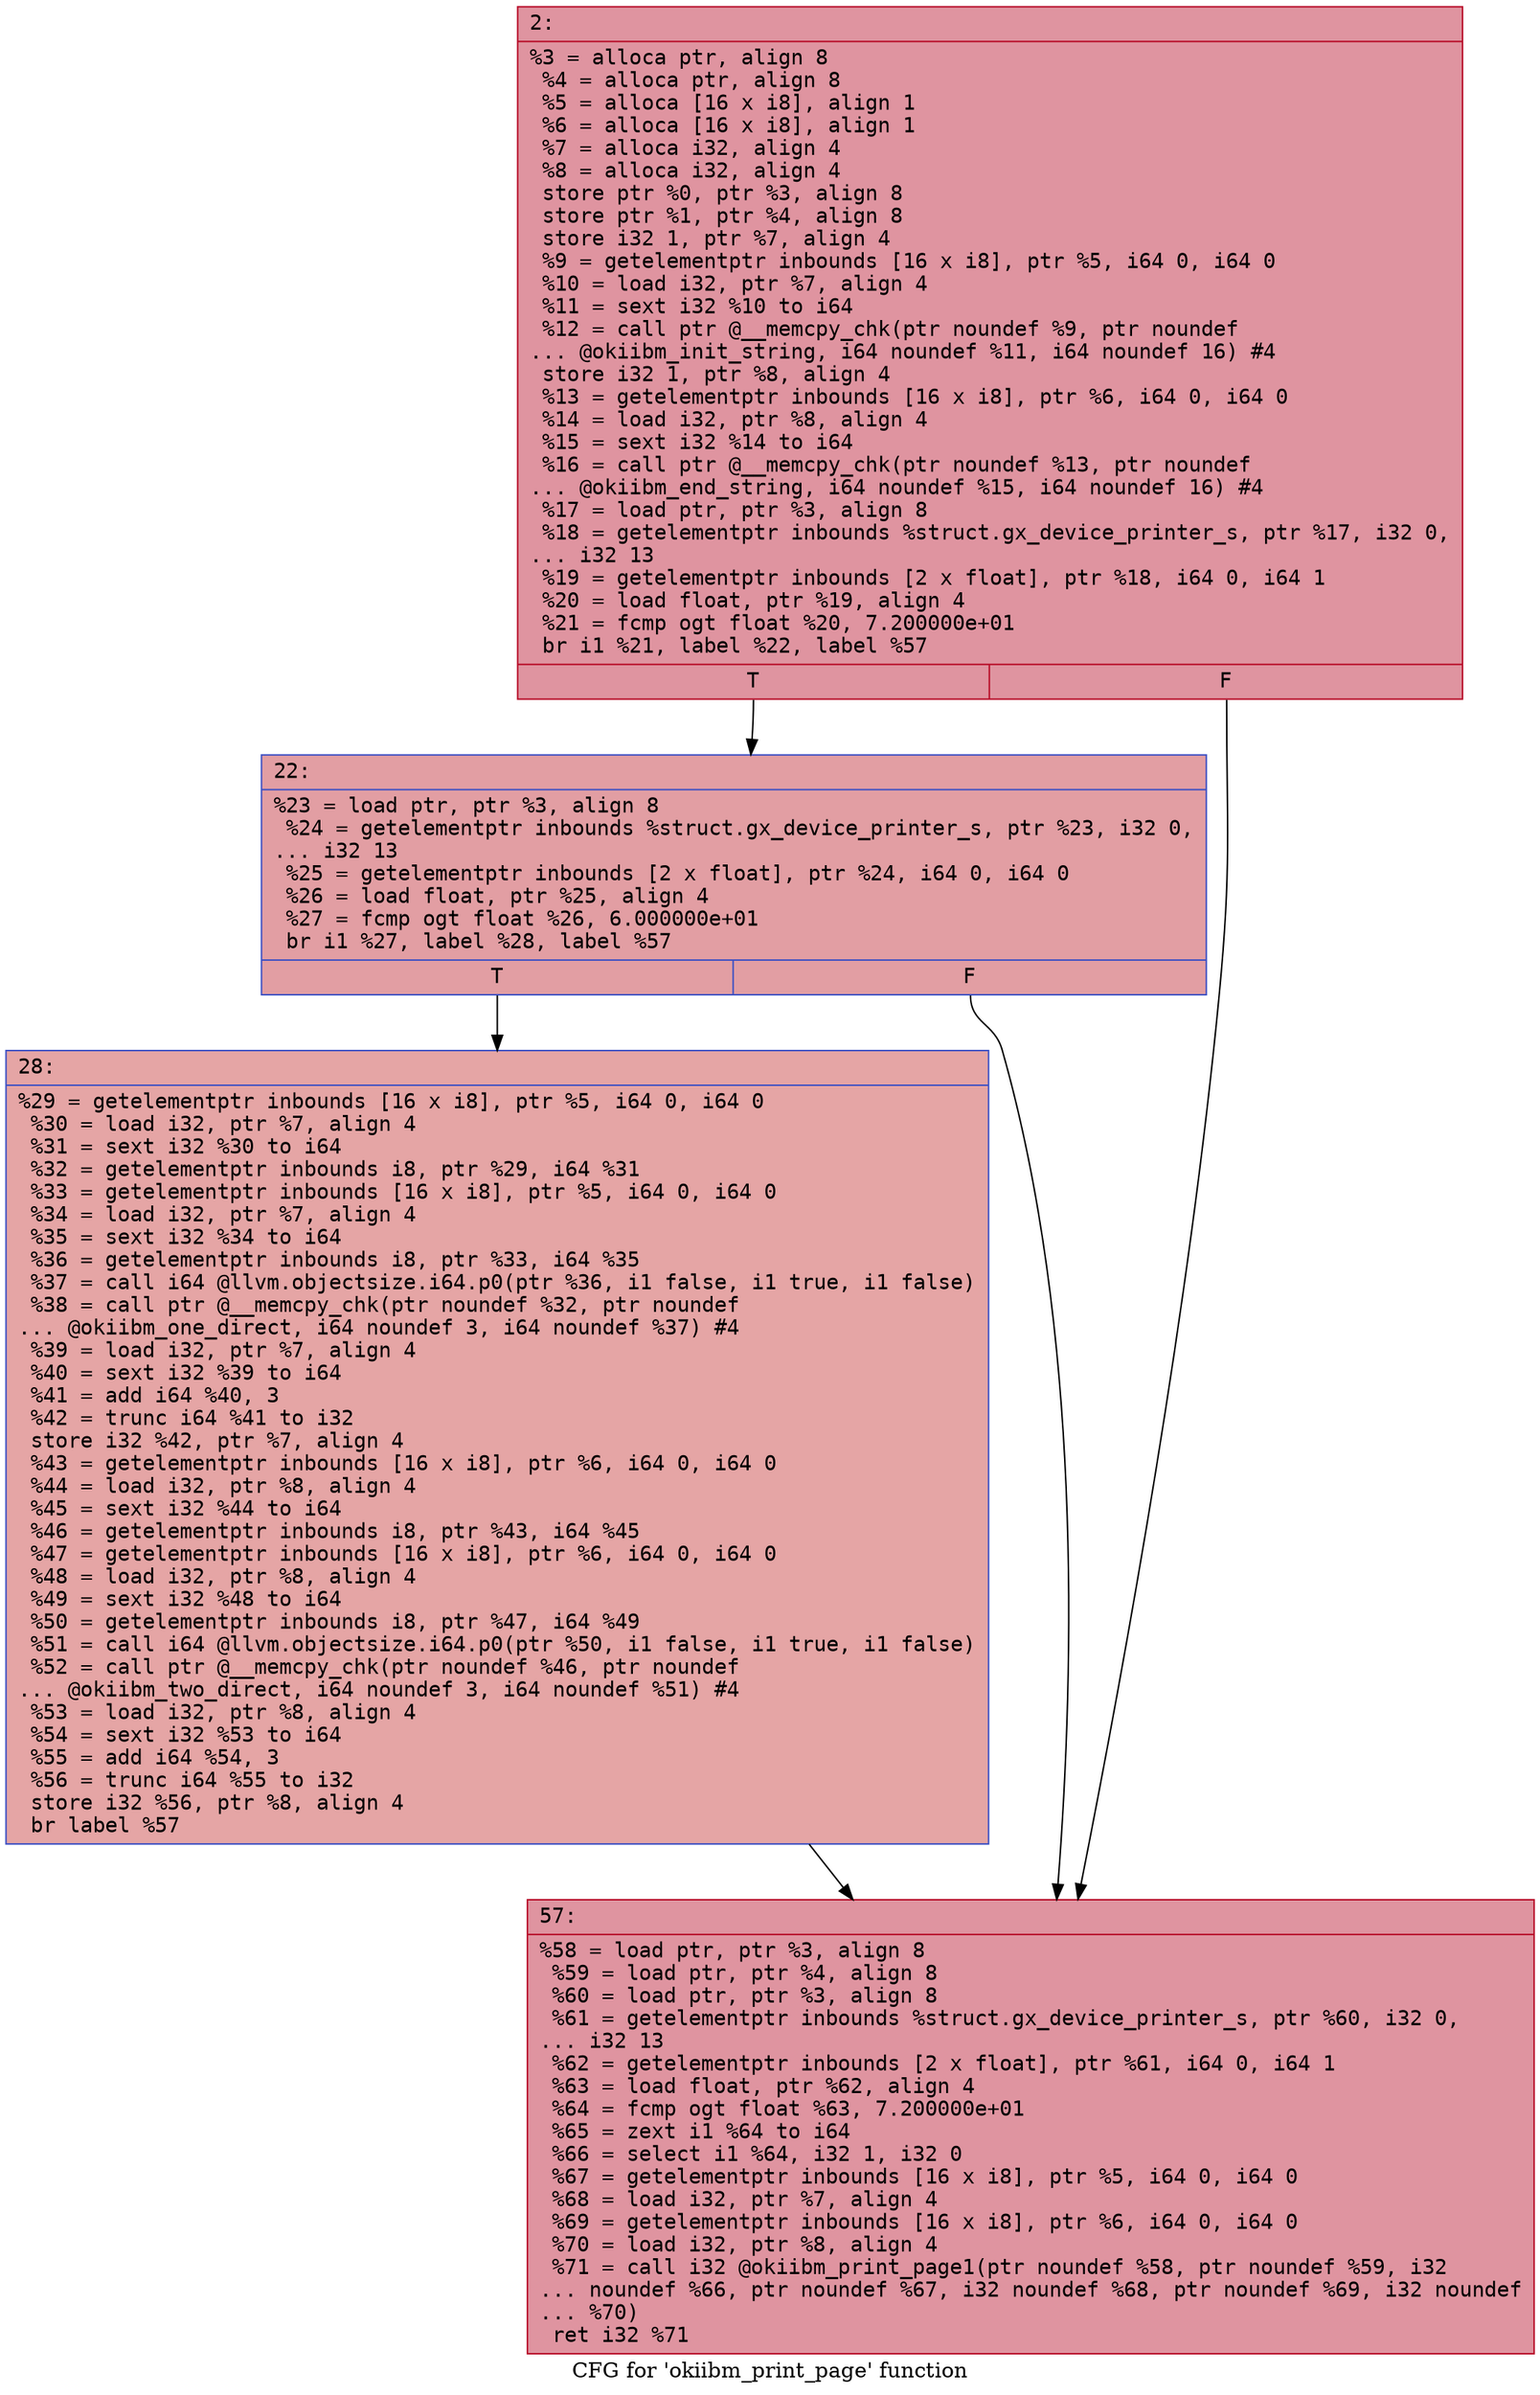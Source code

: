 digraph "CFG for 'okiibm_print_page' function" {
	label="CFG for 'okiibm_print_page' function";

	Node0x60000264e120 [shape=record,color="#b70d28ff", style=filled, fillcolor="#b70d2870" fontname="Courier",label="{2:\l|  %3 = alloca ptr, align 8\l  %4 = alloca ptr, align 8\l  %5 = alloca [16 x i8], align 1\l  %6 = alloca [16 x i8], align 1\l  %7 = alloca i32, align 4\l  %8 = alloca i32, align 4\l  store ptr %0, ptr %3, align 8\l  store ptr %1, ptr %4, align 8\l  store i32 1, ptr %7, align 4\l  %9 = getelementptr inbounds [16 x i8], ptr %5, i64 0, i64 0\l  %10 = load i32, ptr %7, align 4\l  %11 = sext i32 %10 to i64\l  %12 = call ptr @__memcpy_chk(ptr noundef %9, ptr noundef\l... @okiibm_init_string, i64 noundef %11, i64 noundef 16) #4\l  store i32 1, ptr %8, align 4\l  %13 = getelementptr inbounds [16 x i8], ptr %6, i64 0, i64 0\l  %14 = load i32, ptr %8, align 4\l  %15 = sext i32 %14 to i64\l  %16 = call ptr @__memcpy_chk(ptr noundef %13, ptr noundef\l... @okiibm_end_string, i64 noundef %15, i64 noundef 16) #4\l  %17 = load ptr, ptr %3, align 8\l  %18 = getelementptr inbounds %struct.gx_device_printer_s, ptr %17, i32 0,\l... i32 13\l  %19 = getelementptr inbounds [2 x float], ptr %18, i64 0, i64 1\l  %20 = load float, ptr %19, align 4\l  %21 = fcmp ogt float %20, 7.200000e+01\l  br i1 %21, label %22, label %57\l|{<s0>T|<s1>F}}"];
	Node0x60000264e120:s0 -> Node0x60000264e170[tooltip="2 -> 22\nProbability 50.00%" ];
	Node0x60000264e120:s1 -> Node0x60000264e210[tooltip="2 -> 57\nProbability 50.00%" ];
	Node0x60000264e170 [shape=record,color="#3d50c3ff", style=filled, fillcolor="#be242e70" fontname="Courier",label="{22:\l|  %23 = load ptr, ptr %3, align 8\l  %24 = getelementptr inbounds %struct.gx_device_printer_s, ptr %23, i32 0,\l... i32 13\l  %25 = getelementptr inbounds [2 x float], ptr %24, i64 0, i64 0\l  %26 = load float, ptr %25, align 4\l  %27 = fcmp ogt float %26, 6.000000e+01\l  br i1 %27, label %28, label %57\l|{<s0>T|<s1>F}}"];
	Node0x60000264e170:s0 -> Node0x60000264e1c0[tooltip="22 -> 28\nProbability 50.00%" ];
	Node0x60000264e170:s1 -> Node0x60000264e210[tooltip="22 -> 57\nProbability 50.00%" ];
	Node0x60000264e1c0 [shape=record,color="#3d50c3ff", style=filled, fillcolor="#c5333470" fontname="Courier",label="{28:\l|  %29 = getelementptr inbounds [16 x i8], ptr %5, i64 0, i64 0\l  %30 = load i32, ptr %7, align 4\l  %31 = sext i32 %30 to i64\l  %32 = getelementptr inbounds i8, ptr %29, i64 %31\l  %33 = getelementptr inbounds [16 x i8], ptr %5, i64 0, i64 0\l  %34 = load i32, ptr %7, align 4\l  %35 = sext i32 %34 to i64\l  %36 = getelementptr inbounds i8, ptr %33, i64 %35\l  %37 = call i64 @llvm.objectsize.i64.p0(ptr %36, i1 false, i1 true, i1 false)\l  %38 = call ptr @__memcpy_chk(ptr noundef %32, ptr noundef\l... @okiibm_one_direct, i64 noundef 3, i64 noundef %37) #4\l  %39 = load i32, ptr %7, align 4\l  %40 = sext i32 %39 to i64\l  %41 = add i64 %40, 3\l  %42 = trunc i64 %41 to i32\l  store i32 %42, ptr %7, align 4\l  %43 = getelementptr inbounds [16 x i8], ptr %6, i64 0, i64 0\l  %44 = load i32, ptr %8, align 4\l  %45 = sext i32 %44 to i64\l  %46 = getelementptr inbounds i8, ptr %43, i64 %45\l  %47 = getelementptr inbounds [16 x i8], ptr %6, i64 0, i64 0\l  %48 = load i32, ptr %8, align 4\l  %49 = sext i32 %48 to i64\l  %50 = getelementptr inbounds i8, ptr %47, i64 %49\l  %51 = call i64 @llvm.objectsize.i64.p0(ptr %50, i1 false, i1 true, i1 false)\l  %52 = call ptr @__memcpy_chk(ptr noundef %46, ptr noundef\l... @okiibm_two_direct, i64 noundef 3, i64 noundef %51) #4\l  %53 = load i32, ptr %8, align 4\l  %54 = sext i32 %53 to i64\l  %55 = add i64 %54, 3\l  %56 = trunc i64 %55 to i32\l  store i32 %56, ptr %8, align 4\l  br label %57\l}"];
	Node0x60000264e1c0 -> Node0x60000264e210[tooltip="28 -> 57\nProbability 100.00%" ];
	Node0x60000264e210 [shape=record,color="#b70d28ff", style=filled, fillcolor="#b70d2870" fontname="Courier",label="{57:\l|  %58 = load ptr, ptr %3, align 8\l  %59 = load ptr, ptr %4, align 8\l  %60 = load ptr, ptr %3, align 8\l  %61 = getelementptr inbounds %struct.gx_device_printer_s, ptr %60, i32 0,\l... i32 13\l  %62 = getelementptr inbounds [2 x float], ptr %61, i64 0, i64 1\l  %63 = load float, ptr %62, align 4\l  %64 = fcmp ogt float %63, 7.200000e+01\l  %65 = zext i1 %64 to i64\l  %66 = select i1 %64, i32 1, i32 0\l  %67 = getelementptr inbounds [16 x i8], ptr %5, i64 0, i64 0\l  %68 = load i32, ptr %7, align 4\l  %69 = getelementptr inbounds [16 x i8], ptr %6, i64 0, i64 0\l  %70 = load i32, ptr %8, align 4\l  %71 = call i32 @okiibm_print_page1(ptr noundef %58, ptr noundef %59, i32\l... noundef %66, ptr noundef %67, i32 noundef %68, ptr noundef %69, i32 noundef\l... %70)\l  ret i32 %71\l}"];
}
